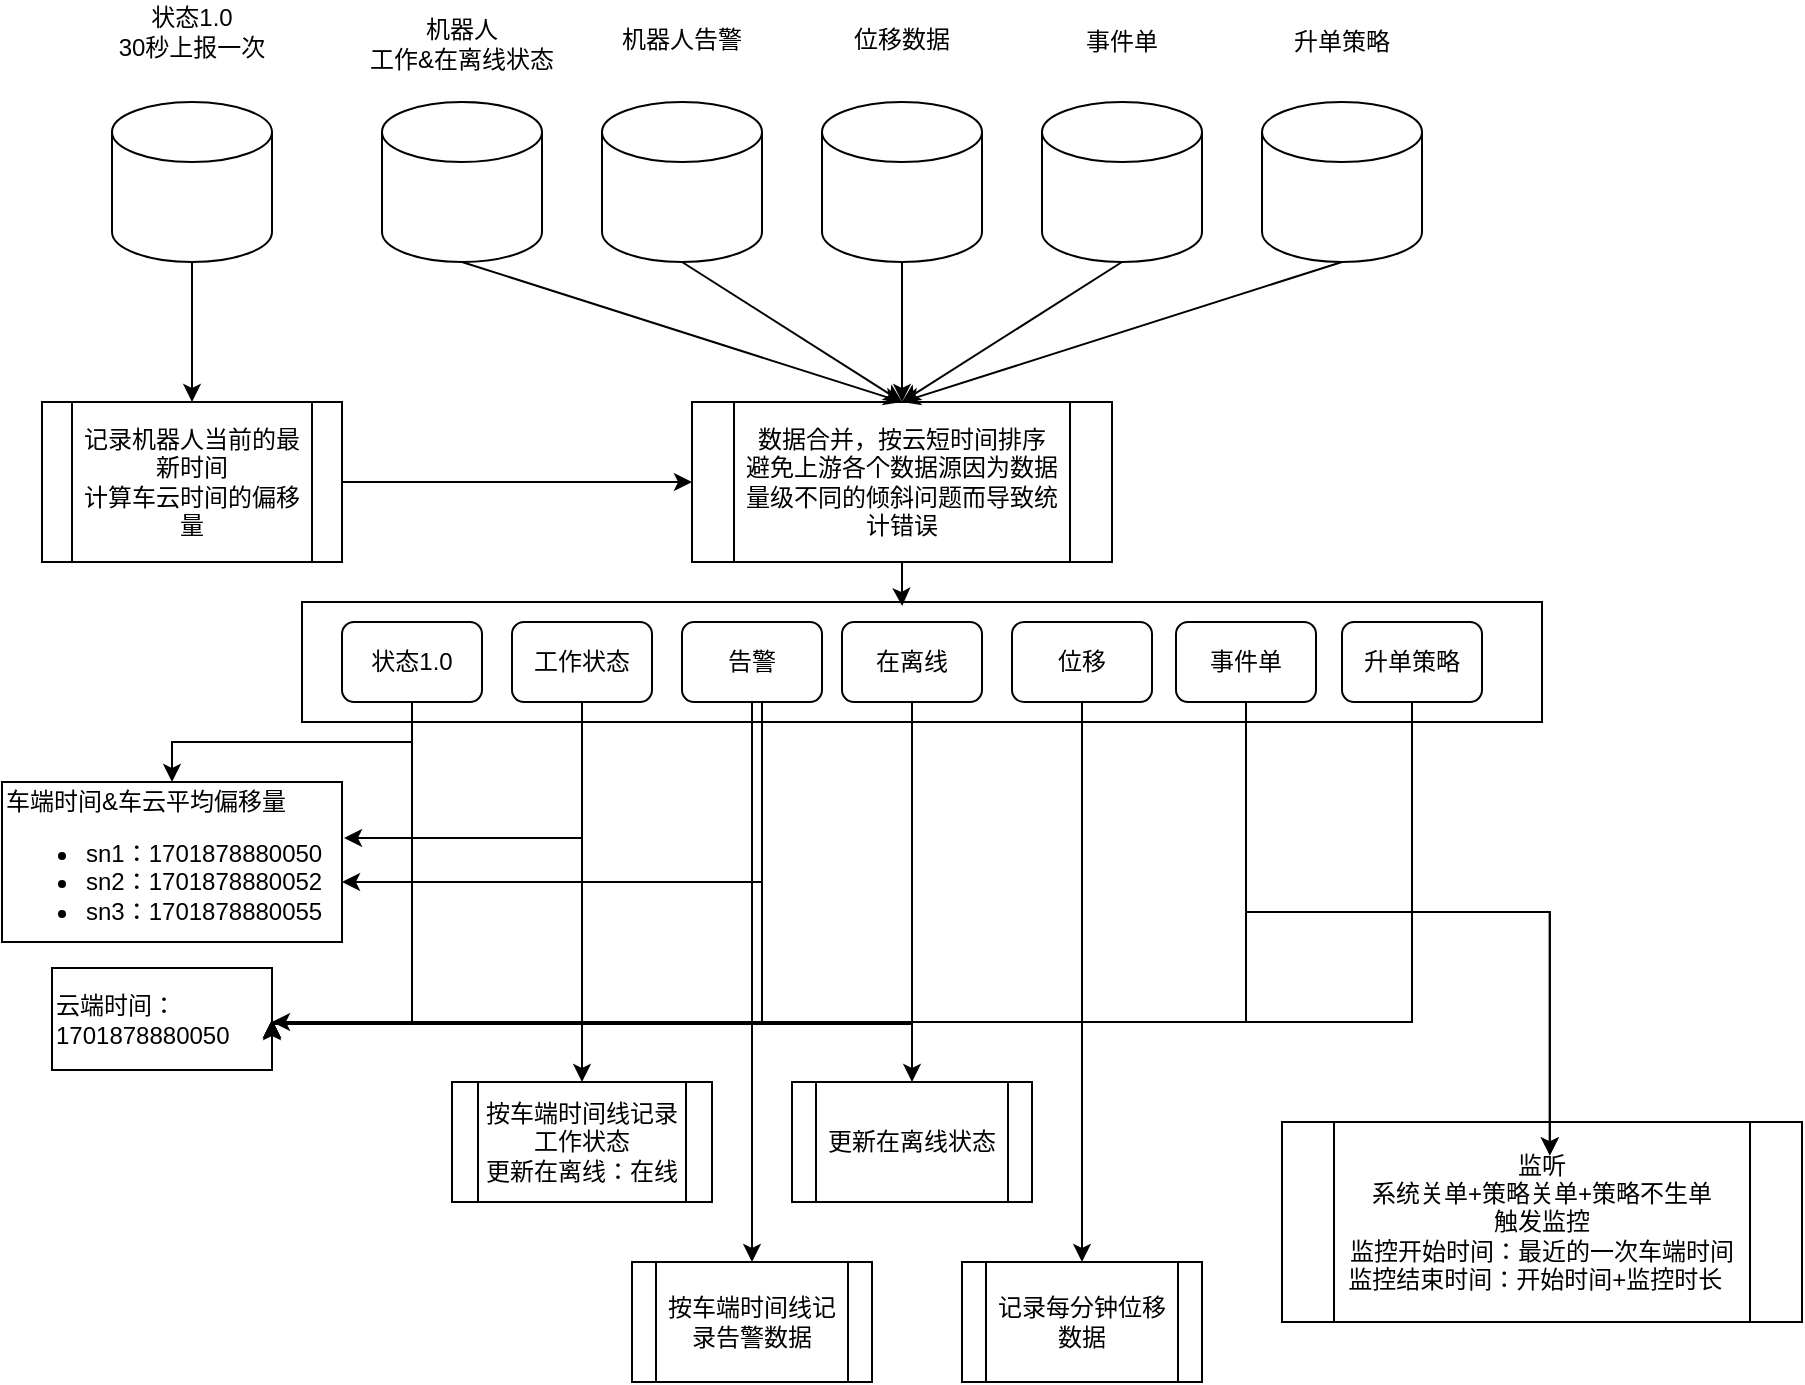 <mxfile version="22.1.7" type="github">
  <diagram name="第 1 页" id="6j77EX0W18ILbV6BtygL">
    <mxGraphModel dx="888" dy="484" grid="1" gridSize="10" guides="1" tooltips="1" connect="1" arrows="1" fold="1" page="1" pageScale="1" pageWidth="1100" pageHeight="850" math="0" shadow="0">
      <root>
        <mxCell id="0" />
        <mxCell id="1" parent="0" />
        <mxCell id="p297bYSqJQ62RQtvXrKi-60" value="" style="rounded=0;whiteSpace=wrap;html=1;" vertex="1" parent="1">
          <mxGeometry x="160" y="330" width="620" height="60" as="geometry" />
        </mxCell>
        <mxCell id="p297bYSqJQ62RQtvXrKi-18" style="edgeStyle=orthogonalEdgeStyle;rounded=0;orthogonalLoop=1;jettySize=auto;html=1;" edge="1" parent="1" source="p297bYSqJQ62RQtvXrKi-1" target="p297bYSqJQ62RQtvXrKi-17">
          <mxGeometry relative="1" as="geometry" />
        </mxCell>
        <mxCell id="p297bYSqJQ62RQtvXrKi-1" value="" style="shape=cylinder3;whiteSpace=wrap;html=1;boundedLbl=1;backgroundOutline=1;size=15;" vertex="1" parent="1">
          <mxGeometry x="65" y="80" width="80" height="80" as="geometry" />
        </mxCell>
        <mxCell id="p297bYSqJQ62RQtvXrKi-2" value="" style="shape=cylinder3;whiteSpace=wrap;html=1;boundedLbl=1;backgroundOutline=1;size=15;" vertex="1" parent="1">
          <mxGeometry x="200" y="80" width="80" height="80" as="geometry" />
        </mxCell>
        <mxCell id="p297bYSqJQ62RQtvXrKi-3" value="" style="shape=cylinder3;whiteSpace=wrap;html=1;boundedLbl=1;backgroundOutline=1;size=15;" vertex="1" parent="1">
          <mxGeometry x="310" y="80" width="80" height="80" as="geometry" />
        </mxCell>
        <mxCell id="p297bYSqJQ62RQtvXrKi-4" value="机器人&lt;br&gt;工作&amp;amp;在离线状态" style="text;html=1;strokeColor=none;fillColor=none;align=center;verticalAlign=middle;whiteSpace=wrap;rounded=0;" vertex="1" parent="1">
          <mxGeometry x="190" y="31" width="100" height="40" as="geometry" />
        </mxCell>
        <mxCell id="p297bYSqJQ62RQtvXrKi-5" value="状态1.0&lt;br&gt;30秒上报一次" style="text;html=1;strokeColor=none;fillColor=none;align=center;verticalAlign=middle;whiteSpace=wrap;rounded=0;" vertex="1" parent="1">
          <mxGeometry x="60" y="30" width="90" height="30" as="geometry" />
        </mxCell>
        <mxCell id="p297bYSqJQ62RQtvXrKi-6" value="机器人告警" style="text;html=1;strokeColor=none;fillColor=none;align=center;verticalAlign=middle;whiteSpace=wrap;rounded=0;" vertex="1" parent="1">
          <mxGeometry x="300" y="29" width="100" height="40" as="geometry" />
        </mxCell>
        <mxCell id="p297bYSqJQ62RQtvXrKi-7" value="" style="shape=cylinder3;whiteSpace=wrap;html=1;boundedLbl=1;backgroundOutline=1;size=15;" vertex="1" parent="1">
          <mxGeometry x="420" y="80" width="80" height="80" as="geometry" />
        </mxCell>
        <mxCell id="p297bYSqJQ62RQtvXrKi-8" value="位移数据" style="text;html=1;strokeColor=none;fillColor=none;align=center;verticalAlign=middle;whiteSpace=wrap;rounded=0;" vertex="1" parent="1">
          <mxGeometry x="410" y="29" width="100" height="40" as="geometry" />
        </mxCell>
        <mxCell id="p297bYSqJQ62RQtvXrKi-9" value="" style="shape=cylinder3;whiteSpace=wrap;html=1;boundedLbl=1;backgroundOutline=1;size=15;" vertex="1" parent="1">
          <mxGeometry x="530" y="80" width="80" height="80" as="geometry" />
        </mxCell>
        <mxCell id="p297bYSqJQ62RQtvXrKi-10" value="升单策略" style="text;html=1;strokeColor=none;fillColor=none;align=center;verticalAlign=middle;whiteSpace=wrap;rounded=0;" vertex="1" parent="1">
          <mxGeometry x="630" y="30" width="100" height="40" as="geometry" />
        </mxCell>
        <mxCell id="p297bYSqJQ62RQtvXrKi-11" value="数据合并，按云短时间排序&lt;br&gt;避免上游各个数据源因为数据量级不同的倾斜问题而导致统计错误" style="shape=process;whiteSpace=wrap;html=1;backgroundOutline=1;" vertex="1" parent="1">
          <mxGeometry x="355" y="230" width="210" height="80" as="geometry" />
        </mxCell>
        <mxCell id="p297bYSqJQ62RQtvXrKi-12" value="" style="endArrow=classic;html=1;rounded=0;exitX=0.5;exitY=1;exitDx=0;exitDy=0;exitPerimeter=0;entryX=0.5;entryY=0;entryDx=0;entryDy=0;" edge="1" parent="1" source="p297bYSqJQ62RQtvXrKi-2" target="p297bYSqJQ62RQtvXrKi-11">
          <mxGeometry width="50" height="50" relative="1" as="geometry">
            <mxPoint x="470" y="310" as="sourcePoint" />
            <mxPoint x="520" y="260" as="targetPoint" />
          </mxGeometry>
        </mxCell>
        <mxCell id="p297bYSqJQ62RQtvXrKi-13" value="" style="endArrow=classic;html=1;rounded=0;exitX=0.5;exitY=1;exitDx=0;exitDy=0;exitPerimeter=0;entryX=0.5;entryY=0;entryDx=0;entryDy=0;" edge="1" parent="1" source="p297bYSqJQ62RQtvXrKi-3" target="p297bYSqJQ62RQtvXrKi-11">
          <mxGeometry width="50" height="50" relative="1" as="geometry">
            <mxPoint x="360" y="160" as="sourcePoint" />
            <mxPoint x="400" y="290" as="targetPoint" />
          </mxGeometry>
        </mxCell>
        <mxCell id="p297bYSqJQ62RQtvXrKi-14" value="" style="endArrow=classic;html=1;rounded=0;exitX=0.5;exitY=1;exitDx=0;exitDy=0;exitPerimeter=0;entryX=0.5;entryY=0;entryDx=0;entryDy=0;" edge="1" parent="1" source="p297bYSqJQ62RQtvXrKi-9" target="p297bYSqJQ62RQtvXrKi-11">
          <mxGeometry width="50" height="50" relative="1" as="geometry">
            <mxPoint x="590" y="230" as="sourcePoint" />
            <mxPoint x="750" y="360" as="targetPoint" />
          </mxGeometry>
        </mxCell>
        <mxCell id="p297bYSqJQ62RQtvXrKi-15" value="" style="endArrow=classic;html=1;rounded=0;exitX=0.5;exitY=1;exitDx=0;exitDy=0;exitPerimeter=0;entryX=0.5;entryY=0;entryDx=0;entryDy=0;" edge="1" parent="1" source="p297bYSqJQ62RQtvXrKi-7" target="p297bYSqJQ62RQtvXrKi-11">
          <mxGeometry width="50" height="50" relative="1" as="geometry">
            <mxPoint x="500" y="190" as="sourcePoint" />
            <mxPoint x="660" y="320" as="targetPoint" />
          </mxGeometry>
        </mxCell>
        <mxCell id="p297bYSqJQ62RQtvXrKi-25" style="edgeStyle=orthogonalEdgeStyle;rounded=0;orthogonalLoop=1;jettySize=auto;html=1;" edge="1" parent="1" source="p297bYSqJQ62RQtvXrKi-17" target="p297bYSqJQ62RQtvXrKi-11">
          <mxGeometry relative="1" as="geometry" />
        </mxCell>
        <mxCell id="p297bYSqJQ62RQtvXrKi-17" value="记录机器人当前的最新时间&lt;br&gt;计算车云时间的偏移量" style="shape=process;whiteSpace=wrap;html=1;backgroundOutline=1;" vertex="1" parent="1">
          <mxGeometry x="30" y="230" width="150" height="80" as="geometry" />
        </mxCell>
        <mxCell id="p297bYSqJQ62RQtvXrKi-19" value="" style="shape=cylinder3;whiteSpace=wrap;html=1;boundedLbl=1;backgroundOutline=1;size=15;" vertex="1" parent="1">
          <mxGeometry x="640" y="80" width="80" height="80" as="geometry" />
        </mxCell>
        <mxCell id="p297bYSqJQ62RQtvXrKi-21" value="" style="endArrow=classic;html=1;rounded=0;exitX=0.5;exitY=1;exitDx=0;exitDy=0;exitPerimeter=0;entryX=0.5;entryY=0;entryDx=0;entryDy=0;" edge="1" parent="1" source="p297bYSqJQ62RQtvXrKi-19" target="p297bYSqJQ62RQtvXrKi-11">
          <mxGeometry width="50" height="50" relative="1" as="geometry">
            <mxPoint x="640" y="320" as="sourcePoint" />
            <mxPoint x="690" y="270" as="targetPoint" />
          </mxGeometry>
        </mxCell>
        <mxCell id="p297bYSqJQ62RQtvXrKi-22" value="事件单" style="text;html=1;strokeColor=none;fillColor=none;align=center;verticalAlign=middle;whiteSpace=wrap;rounded=0;" vertex="1" parent="1">
          <mxGeometry x="520" y="30" width="100" height="40" as="geometry" />
        </mxCell>
        <mxCell id="p297bYSqJQ62RQtvXrKi-48" style="edgeStyle=orthogonalEdgeStyle;rounded=0;orthogonalLoop=1;jettySize=auto;html=1;" edge="1" parent="1" source="p297bYSqJQ62RQtvXrKi-39" target="p297bYSqJQ62RQtvXrKi-47">
          <mxGeometry relative="1" as="geometry" />
        </mxCell>
        <mxCell id="p297bYSqJQ62RQtvXrKi-52" style="edgeStyle=orthogonalEdgeStyle;rounded=0;orthogonalLoop=1;jettySize=auto;html=1;entryX=1;entryY=0.5;entryDx=0;entryDy=0;" edge="1" parent="1">
          <mxGeometry relative="1" as="geometry">
            <mxPoint x="215" y="360" as="sourcePoint" />
            <mxPoint x="145" y="539" as="targetPoint" />
            <Array as="points">
              <mxPoint x="215" y="540" />
            </Array>
          </mxGeometry>
        </mxCell>
        <mxCell id="p297bYSqJQ62RQtvXrKi-39" value="状态1.0" style="rounded=1;whiteSpace=wrap;html=1;" vertex="1" parent="1">
          <mxGeometry x="180" y="340" width="70" height="40" as="geometry" />
        </mxCell>
        <mxCell id="p297bYSqJQ62RQtvXrKi-53" style="edgeStyle=orthogonalEdgeStyle;rounded=0;orthogonalLoop=1;jettySize=auto;html=1;entryX=1;entryY=0.5;entryDx=0;entryDy=0;" edge="1" parent="1">
          <mxGeometry relative="1" as="geometry">
            <mxPoint x="300" y="360" as="sourcePoint" />
            <mxPoint x="145" y="539" as="targetPoint" />
            <Array as="points">
              <mxPoint x="300" y="540" />
            </Array>
          </mxGeometry>
        </mxCell>
        <mxCell id="p297bYSqJQ62RQtvXrKi-72" style="edgeStyle=orthogonalEdgeStyle;rounded=0;orthogonalLoop=1;jettySize=auto;html=1;" edge="1" parent="1" source="p297bYSqJQ62RQtvXrKi-40" target="p297bYSqJQ62RQtvXrKi-69">
          <mxGeometry relative="1" as="geometry" />
        </mxCell>
        <mxCell id="p297bYSqJQ62RQtvXrKi-40" value="工作状态" style="rounded=1;whiteSpace=wrap;html=1;" vertex="1" parent="1">
          <mxGeometry x="265" y="340" width="70" height="40" as="geometry" />
        </mxCell>
        <mxCell id="p297bYSqJQ62RQtvXrKi-55" style="edgeStyle=orthogonalEdgeStyle;rounded=0;orthogonalLoop=1;jettySize=auto;html=1;entryX=1;entryY=0.5;entryDx=0;entryDy=0;" edge="1" parent="1">
          <mxGeometry relative="1" as="geometry">
            <mxPoint x="465" y="361" as="sourcePoint" />
            <mxPoint x="145" y="540" as="targetPoint" />
            <Array as="points">
              <mxPoint x="465" y="541" />
            </Array>
          </mxGeometry>
        </mxCell>
        <mxCell id="p297bYSqJQ62RQtvXrKi-73" style="edgeStyle=orthogonalEdgeStyle;rounded=0;orthogonalLoop=1;jettySize=auto;html=1;" edge="1" parent="1" source="p297bYSqJQ62RQtvXrKi-41" target="p297bYSqJQ62RQtvXrKi-70">
          <mxGeometry relative="1" as="geometry" />
        </mxCell>
        <mxCell id="p297bYSqJQ62RQtvXrKi-41" value="在离线" style="rounded=1;whiteSpace=wrap;html=1;" vertex="1" parent="1">
          <mxGeometry x="430" y="340" width="70" height="40" as="geometry" />
        </mxCell>
        <mxCell id="p297bYSqJQ62RQtvXrKi-50" style="edgeStyle=orthogonalEdgeStyle;rounded=0;orthogonalLoop=1;jettySize=auto;html=1;" edge="1" parent="1">
          <mxGeometry relative="1" as="geometry">
            <mxPoint x="390" y="370" as="sourcePoint" />
            <mxPoint x="180" y="470" as="targetPoint" />
            <Array as="points">
              <mxPoint x="390" y="470" />
            </Array>
          </mxGeometry>
        </mxCell>
        <mxCell id="p297bYSqJQ62RQtvXrKi-54" style="edgeStyle=orthogonalEdgeStyle;rounded=0;orthogonalLoop=1;jettySize=auto;html=1;entryX=1;entryY=0.5;entryDx=0;entryDy=0;" edge="1" parent="1">
          <mxGeometry relative="1" as="geometry">
            <mxPoint x="390" y="360" as="sourcePoint" />
            <mxPoint x="145" y="539" as="targetPoint" />
            <Array as="points">
              <mxPoint x="390" y="540" />
            </Array>
          </mxGeometry>
        </mxCell>
        <mxCell id="p297bYSqJQ62RQtvXrKi-75" style="edgeStyle=orthogonalEdgeStyle;rounded=0;orthogonalLoop=1;jettySize=auto;html=1;" edge="1" parent="1" source="p297bYSqJQ62RQtvXrKi-42" target="p297bYSqJQ62RQtvXrKi-68">
          <mxGeometry relative="1" as="geometry" />
        </mxCell>
        <mxCell id="p297bYSqJQ62RQtvXrKi-42" value="告警" style="rounded=1;whiteSpace=wrap;html=1;" vertex="1" parent="1">
          <mxGeometry x="350" y="340" width="70" height="40" as="geometry" />
        </mxCell>
        <mxCell id="p297bYSqJQ62RQtvXrKi-56" style="edgeStyle=orthogonalEdgeStyle;rounded=0;orthogonalLoop=1;jettySize=auto;html=1;entryX=1;entryY=0.5;entryDx=0;entryDy=0;" edge="1" parent="1">
          <mxGeometry relative="1" as="geometry">
            <mxPoint x="550" y="360" as="sourcePoint" />
            <mxPoint x="145" y="539" as="targetPoint" />
            <Array as="points">
              <mxPoint x="550" y="540" />
            </Array>
          </mxGeometry>
        </mxCell>
        <mxCell id="p297bYSqJQ62RQtvXrKi-76" style="edgeStyle=orthogonalEdgeStyle;rounded=0;orthogonalLoop=1;jettySize=auto;html=1;" edge="1" parent="1" source="p297bYSqJQ62RQtvXrKi-43" target="p297bYSqJQ62RQtvXrKi-71">
          <mxGeometry relative="1" as="geometry" />
        </mxCell>
        <mxCell id="p297bYSqJQ62RQtvXrKi-43" value="位移" style="rounded=1;whiteSpace=wrap;html=1;" vertex="1" parent="1">
          <mxGeometry x="515" y="340" width="70" height="40" as="geometry" />
        </mxCell>
        <mxCell id="p297bYSqJQ62RQtvXrKi-57" style="edgeStyle=orthogonalEdgeStyle;rounded=0;orthogonalLoop=1;jettySize=auto;html=1;entryX=1;entryY=0.5;entryDx=0;entryDy=0;" edge="1" parent="1">
          <mxGeometry relative="1" as="geometry">
            <mxPoint x="632" y="360" as="sourcePoint" />
            <mxPoint x="145" y="539" as="targetPoint" />
            <Array as="points">
              <mxPoint x="632" y="540" />
            </Array>
          </mxGeometry>
        </mxCell>
        <mxCell id="p297bYSqJQ62RQtvXrKi-44" value="事件单" style="rounded=1;whiteSpace=wrap;html=1;" vertex="1" parent="1">
          <mxGeometry x="597" y="340" width="70" height="40" as="geometry" />
        </mxCell>
        <mxCell id="p297bYSqJQ62RQtvXrKi-58" style="edgeStyle=orthogonalEdgeStyle;rounded=0;orthogonalLoop=1;jettySize=auto;html=1;entryX=1;entryY=0.5;entryDx=0;entryDy=0;" edge="1" parent="1">
          <mxGeometry relative="1" as="geometry">
            <mxPoint x="715" y="360" as="sourcePoint" />
            <mxPoint x="145" y="540" as="targetPoint" />
            <Array as="points">
              <mxPoint x="715" y="540" />
            </Array>
          </mxGeometry>
        </mxCell>
        <mxCell id="p297bYSqJQ62RQtvXrKi-45" value="升单策略" style="rounded=1;whiteSpace=wrap;html=1;" vertex="1" parent="1">
          <mxGeometry x="680" y="340" width="70" height="40" as="geometry" />
        </mxCell>
        <mxCell id="p297bYSqJQ62RQtvXrKi-47" value="&lt;div&gt;车端时间&amp;amp;车云平均偏移量&lt;/div&gt;&lt;ul&gt;&lt;li&gt;sn1：1701878880050&lt;/li&gt;&lt;li&gt;sn2：1701878880052&lt;/li&gt;&lt;li&gt;sn3：1701878880055&lt;/li&gt;&lt;/ul&gt;" style="text;strokeColor=default;fillColor=none;html=1;whiteSpace=wrap;verticalAlign=middle;overflow=hidden;" vertex="1" parent="1">
          <mxGeometry x="10" y="420" width="170" height="80" as="geometry" />
        </mxCell>
        <mxCell id="p297bYSqJQ62RQtvXrKi-51" value="云端时间：&lt;br&gt;1701878880050" style="text;strokeColor=default;fillColor=none;html=1;whiteSpace=wrap;verticalAlign=middle;overflow=hidden;" vertex="1" parent="1">
          <mxGeometry x="35" y="513" width="110" height="51" as="geometry" />
        </mxCell>
        <mxCell id="p297bYSqJQ62RQtvXrKi-59" style="edgeStyle=orthogonalEdgeStyle;rounded=0;orthogonalLoop=1;jettySize=auto;html=1;entryX=1.006;entryY=0.35;entryDx=0;entryDy=0;entryPerimeter=0;" edge="1" parent="1" source="p297bYSqJQ62RQtvXrKi-40" target="p297bYSqJQ62RQtvXrKi-47">
          <mxGeometry relative="1" as="geometry">
            <Array as="points">
              <mxPoint x="300" y="448" />
            </Array>
          </mxGeometry>
        </mxCell>
        <mxCell id="p297bYSqJQ62RQtvXrKi-61" style="edgeStyle=orthogonalEdgeStyle;rounded=0;orthogonalLoop=1;jettySize=auto;html=1;entryX=0.484;entryY=0.033;entryDx=0;entryDy=0;entryPerimeter=0;" edge="1" parent="1" source="p297bYSqJQ62RQtvXrKi-11" target="p297bYSqJQ62RQtvXrKi-60">
          <mxGeometry relative="1" as="geometry" />
        </mxCell>
        <mxCell id="p297bYSqJQ62RQtvXrKi-62" value="监听&lt;br&gt;系统关单+策略关单+策略不生单&lt;br style=&quot;border-color: var(--border-color);&quot;&gt;触发监控&lt;br&gt;监控开始时间：最近的一次车端时间&lt;br&gt;监控结束时间：开始时间+监控时长&amp;nbsp;&amp;nbsp;" style="shape=process;whiteSpace=wrap;html=1;backgroundOutline=1;" vertex="1" parent="1">
          <mxGeometry x="650" y="590" width="260" height="100" as="geometry" />
        </mxCell>
        <mxCell id="p297bYSqJQ62RQtvXrKi-65" style="edgeStyle=orthogonalEdgeStyle;rounded=0;orthogonalLoop=1;jettySize=auto;html=1;entryX=0.515;entryY=0.167;entryDx=0;entryDy=0;entryPerimeter=0;" edge="1" parent="1" source="p297bYSqJQ62RQtvXrKi-44" target="p297bYSqJQ62RQtvXrKi-62">
          <mxGeometry relative="1" as="geometry" />
        </mxCell>
        <mxCell id="p297bYSqJQ62RQtvXrKi-67" style="edgeStyle=orthogonalEdgeStyle;rounded=0;orthogonalLoop=1;jettySize=auto;html=1;entryX=0.515;entryY=0.167;entryDx=0;entryDy=0;entryPerimeter=0;" edge="1" parent="1" source="p297bYSqJQ62RQtvXrKi-45" target="p297bYSqJQ62RQtvXrKi-62">
          <mxGeometry relative="1" as="geometry" />
        </mxCell>
        <mxCell id="p297bYSqJQ62RQtvXrKi-68" value="按车端时间线记录告警数据" style="shape=process;whiteSpace=wrap;html=1;backgroundOutline=1;" vertex="1" parent="1">
          <mxGeometry x="325" y="660" width="120" height="60" as="geometry" />
        </mxCell>
        <mxCell id="p297bYSqJQ62RQtvXrKi-69" value="按车端时间线记录工作状态&lt;br&gt;更新在离线：在线" style="shape=process;whiteSpace=wrap;html=1;backgroundOutline=1;" vertex="1" parent="1">
          <mxGeometry x="235" y="570" width="130" height="60" as="geometry" />
        </mxCell>
        <mxCell id="p297bYSqJQ62RQtvXrKi-70" value="更新在离线状态" style="shape=process;whiteSpace=wrap;html=1;backgroundOutline=1;" vertex="1" parent="1">
          <mxGeometry x="405" y="570" width="120" height="60" as="geometry" />
        </mxCell>
        <mxCell id="p297bYSqJQ62RQtvXrKi-71" value="记录每分钟位移数据" style="shape=process;whiteSpace=wrap;html=1;backgroundOutline=1;" vertex="1" parent="1">
          <mxGeometry x="490" y="660" width="120" height="60" as="geometry" />
        </mxCell>
      </root>
    </mxGraphModel>
  </diagram>
</mxfile>

